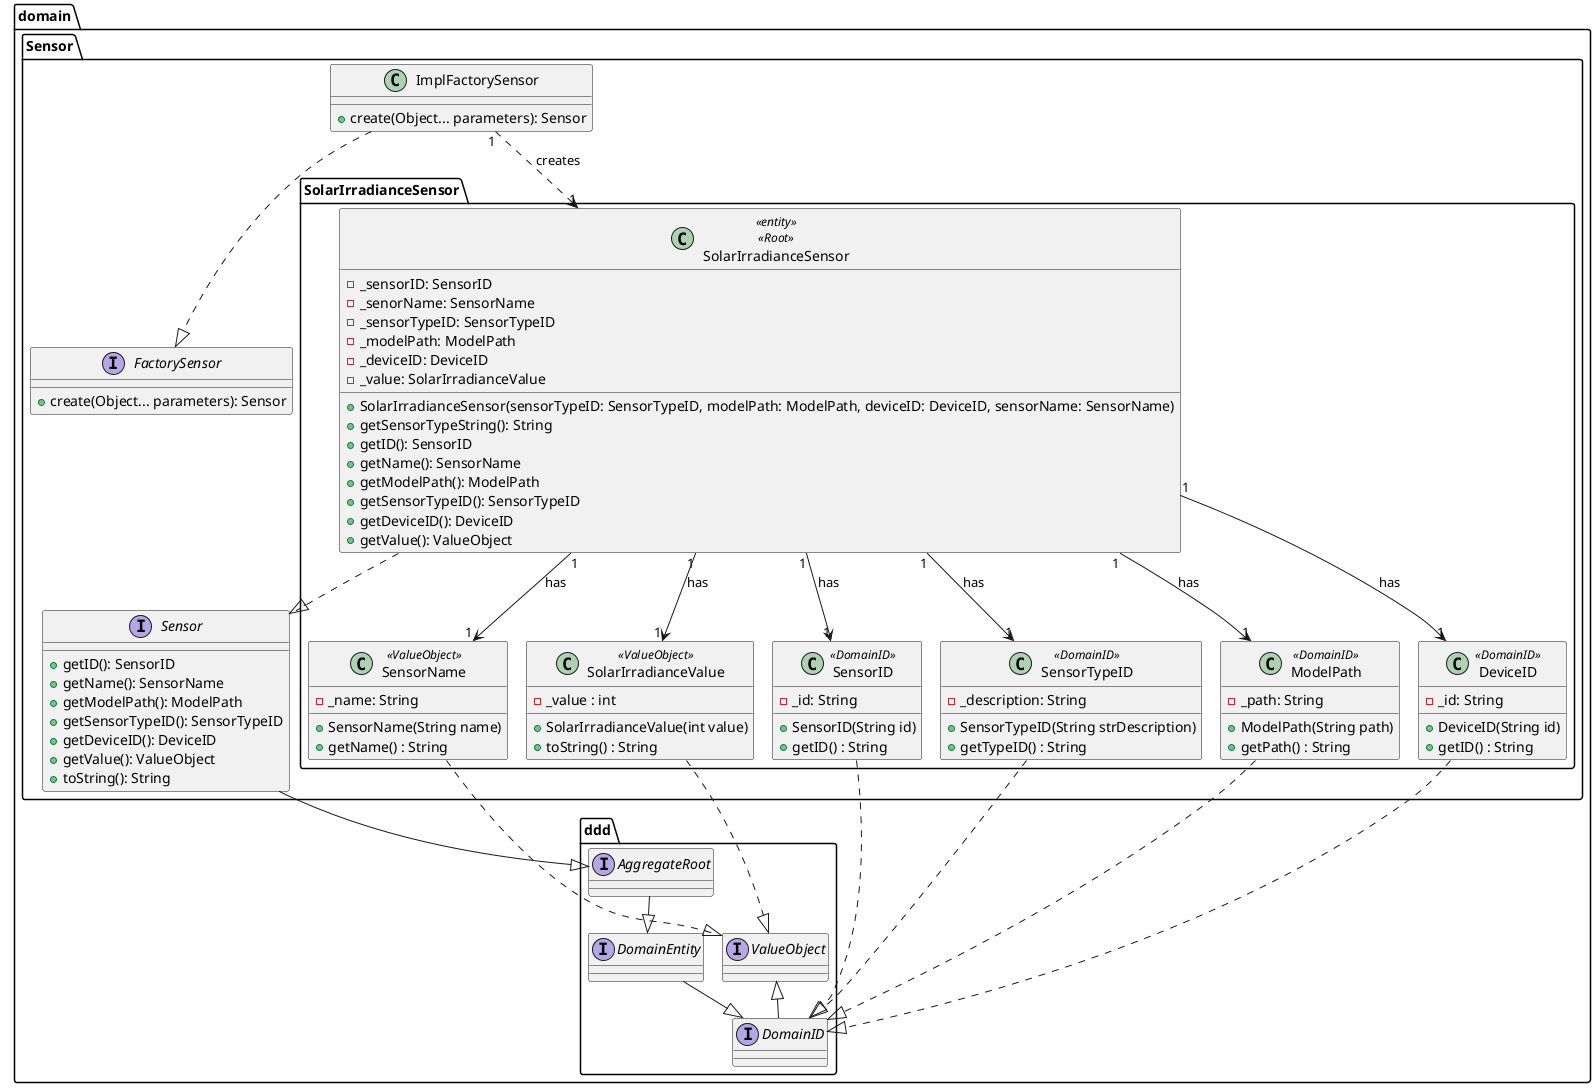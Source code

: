 @startuml
!pragma layout smetana

package domain.Sensor {
    interface FactorySensor {
        + create(Object... parameters): Sensor
    }

    class ImplFactorySensor {
        + create(Object... parameters): Sensor
    }

    interface Sensor {
            + getID(): SensorID
            + getName(): SensorName
            + getModelPath(): ModelPath
            + getSensorTypeID(): SensorTypeID
            + getDeviceID(): DeviceID
            + getValue(): ValueObject
            + toString(): String
    }
 }

package domain.Sensor.SolarIrradianceSensor {

    class domain.Sensor.SolarIrradianceSensor.SolarIrradianceSensor <<entity>><<Root>>{
        - _sensorID: SensorID
        - _senorName: SensorName
        - _sensorTypeID: SensorTypeID
        - _modelPath: ModelPath
        - _deviceID: DeviceID
        - _value: SolarIrradianceValue
        + SolarIrradianceSensor(sensorTypeID: SensorTypeID, modelPath: ModelPath, deviceID: DeviceID, sensorName: SensorName)
        + getSensorTypeString(): String
        + getID(): SensorID
        + getName(): SensorName
        + getModelPath(): ModelPath
        + getSensorTypeID(): SensorTypeID
        + getDeviceID(): DeviceID
        + getValue(): ValueObject
    }

    class SensorName <<ValueObject>>{
            - _name: String
            + SensorName(String name)
            + getName() : String
    }

    class SensorID <<DomainID>>{
            - _id: String
            + SensorID(String id)
            + getID() : String
    }

    class SolarIrradianceValue <<ValueObject>>{
            - _value : int
            + SolarIrradianceValue(int value)
            + toString() : String
    }

     class SensorTypeID <<DomainID>>{
                    - _description: String
                    + SensorTypeID(String strDescription)
                    + getTypeID() : String
        }

        class ModelPath <<DomainID>>{
                    - _path: String
                    + ModelPath(String path)
                    + getPath() : String
        }

        class DeviceID <<DomainID>>{
                    - _id: String
                    + DeviceID(String id)
                    + getID() : String
        }
}


package domain.ddd {

  interface DomainEntity {
  }

  interface DomainID extends ValueObject{
  }

  interface AggregateRoot {
  }

  interface ValueObject {
  }
}

ImplFactorySensor ..|> FactorySensor
ImplFactorySensor "1" ..> "1" domain.Sensor.SolarIrradianceSensor.SolarIrradianceSensor : creates

domain.Sensor.SolarIrradianceSensor.SolarIrradianceSensor ..|> domain.Sensor.Sensor
domain.Sensor.SolarIrradianceSensor.SolarIrradianceSensor "1" --> "1" domain.Sensor.SolarIrradianceSensor.SolarIrradianceValue : has
domain.Sensor.SolarIrradianceSensor.SolarIrradianceSensor "1" -->  "1" SensorTypeID : has
domain.Sensor.SolarIrradianceSensor.SolarIrradianceSensor "1" -->  "1" ModelPath : has
domain.Sensor.SolarIrradianceSensor.SolarIrradianceSensor "1" -->  "1" SensorName : has
domain.Sensor.SolarIrradianceSensor.SolarIrradianceSensor "1" -->  "1" SensorID : has
domain.Sensor.SolarIrradianceSensor.SolarIrradianceSensor "1" -->  "1" DeviceID : has

domain.Sensor.SolarIrradianceSensor.SolarIrradianceValue ..|> domain.ddd.ValueObject
domain.Sensor.SolarIrradianceSensor.SensorName ..|> domain.ddd.ValueObject

DomainEntity --|> DomainID
AggregateRoot --|> DomainEntity

domain.Sensor.Sensor --|> domain.ddd.AggregateRoot

SensorTypeID ..|> domain.ddd.DomainID
SensorID ..|> domain.ddd.DomainID
ModelPath ..|> domain.ddd.DomainID
DeviceID ..|> domain.ddd.DomainID

@enduml
